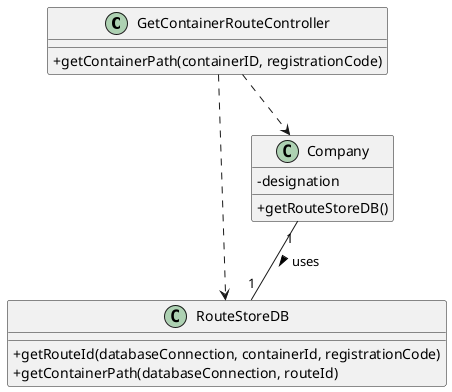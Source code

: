 @startuml

skinparam classAttributeIconSize 0

class GetContainerRouteController{
    +getContainerPath(containerID, registrationCode)
}

class RouteStoreDB {
    +getRouteId(databaseConnection, containerId, registrationCode)
    +getContainerPath(databaseConnection, routeId)
}

class Company {
    -designation
    +getRouteStoreDB()
}

GetContainerRouteController ..> Company
GetContainerRouteController ..> RouteStoreDB
Company "1" -- "1" RouteStoreDB : uses >

@enduml